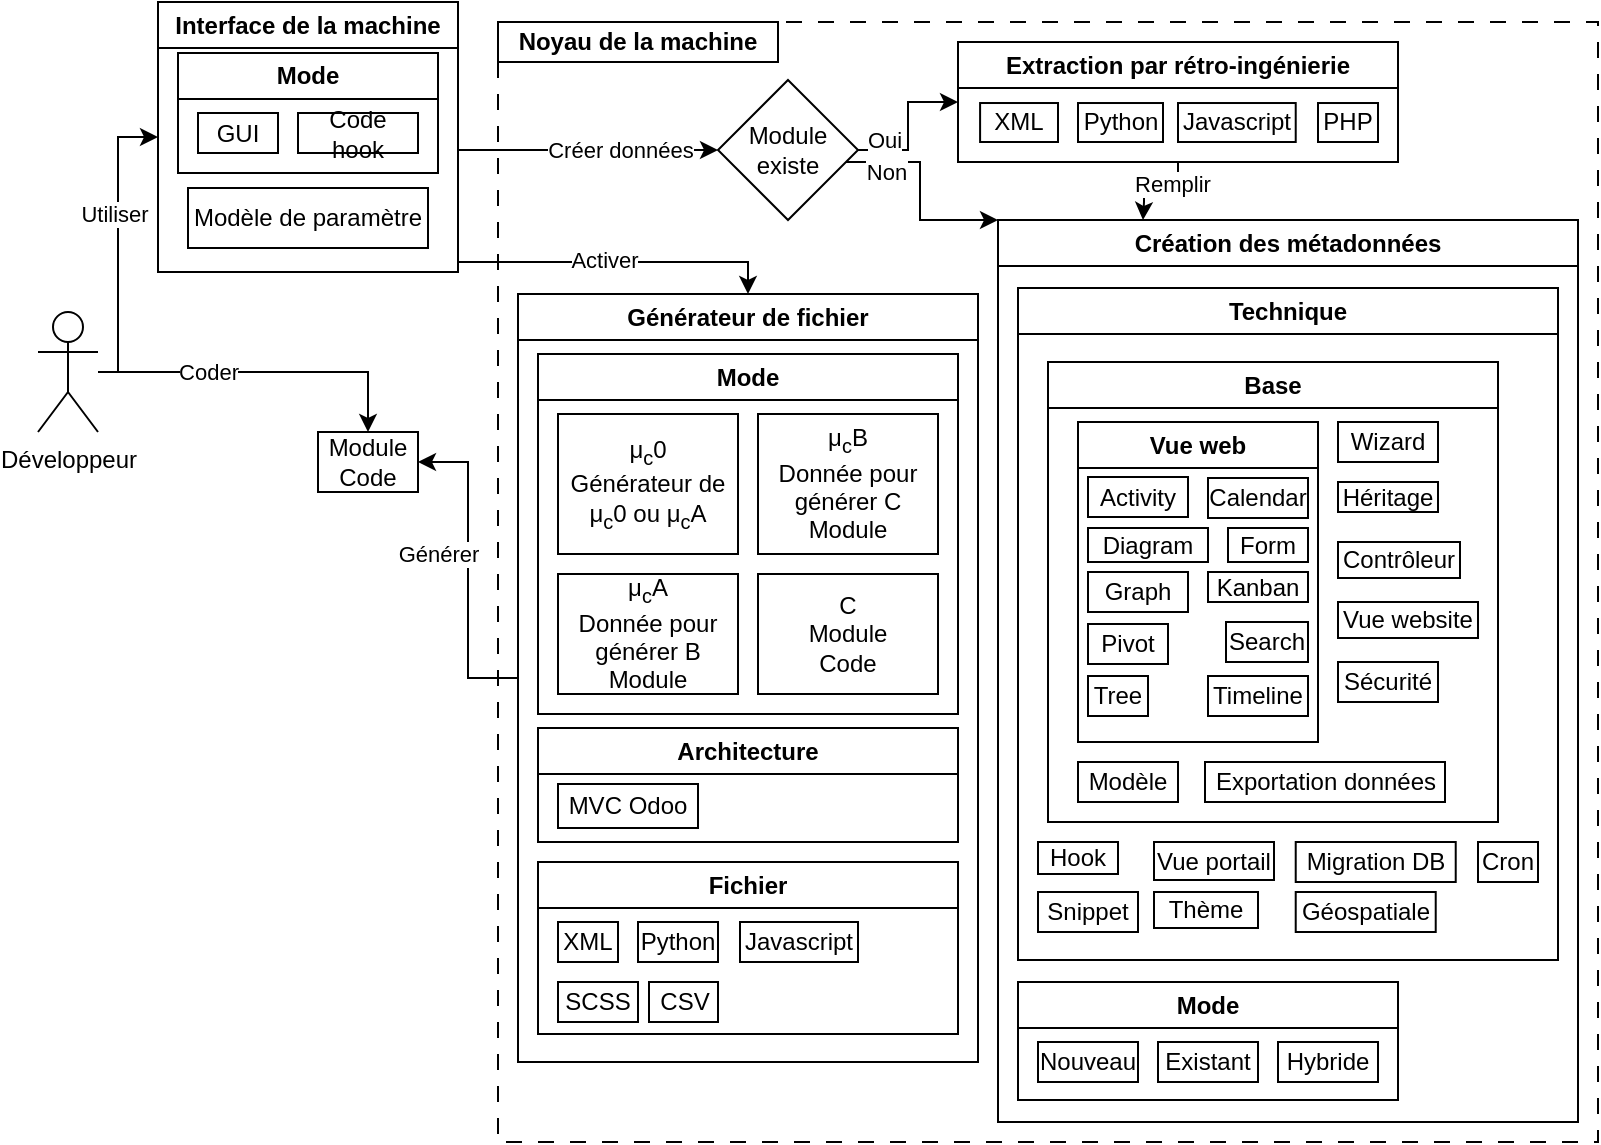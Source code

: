 <mxfile version="21.0.2" type="device"><diagram name="Page-1" id="dVHWzG8RP2AMtaLoQeyT"><mxGraphModel dx="3208" dy="930" grid="1" gridSize="10" guides="1" tooltips="1" connect="1" arrows="1" fold="1" page="1" pageScale="1" pageWidth="827" pageHeight="1169" math="0" shadow="0"><root><mxCell id="0"/><mxCell id="1" parent="0"/><mxCell id="H0Z_BNt8wDzkqQ_4guL6-41" value="" style="rounded=0;whiteSpace=wrap;html=1;dashed=1;dashPattern=8 8;fillColor=none;" parent="1" vertex="1"><mxGeometry x="230" y="150" width="550" height="560" as="geometry"/></mxCell><mxCell id="H0Z_BNt8wDzkqQ_4guL6-45" style="edgeStyle=orthogonalEdgeStyle;rounded=0;orthogonalLoop=1;jettySize=auto;html=1;entryX=0;entryY=0.5;entryDx=0;entryDy=0;" parent="1" source="H0Z_BNt8wDzkqQ_4guL6-2" target="H0Z_BNt8wDzkqQ_4guL6-3" edge="1"><mxGeometry relative="1" as="geometry"><Array as="points"><mxPoint x="40" y="208"/></Array></mxGeometry></mxCell><mxCell id="2Qqp41gV9CjX9F9xW-2M-68" value="Utiliser" style="edgeLabel;html=1;align=center;verticalAlign=middle;resizable=0;points=[];" vertex="1" connectable="0" parent="H0Z_BNt8wDzkqQ_4guL6-45"><mxGeometry x="0.204" y="2" relative="1" as="geometry"><mxPoint as="offset"/></mxGeometry></mxCell><mxCell id="2Qqp41gV9CjX9F9xW-2M-26" style="edgeStyle=orthogonalEdgeStyle;rounded=0;orthogonalLoop=1;jettySize=auto;html=1;entryX=0.5;entryY=0;entryDx=0;entryDy=0;" edge="1" parent="1" source="H0Z_BNt8wDzkqQ_4guL6-2" target="H0Z_BNt8wDzkqQ_4guL6-42"><mxGeometry relative="1" as="geometry"/></mxCell><mxCell id="2Qqp41gV9CjX9F9xW-2M-62" value="Coder" style="edgeLabel;html=1;align=center;verticalAlign=middle;resizable=0;points=[];" vertex="1" connectable="0" parent="2Qqp41gV9CjX9F9xW-2M-26"><mxGeometry x="-0.337" relative="1" as="geometry"><mxPoint as="offset"/></mxGeometry></mxCell><mxCell id="H0Z_BNt8wDzkqQ_4guL6-2" value="&lt;span data-darkreader-inline-bgcolor=&quot;&quot; style=&quot;background-color: rgb(255, 255, 255); --darkreader-inline-bgcolor: #181a1b;&quot;&gt;Développeur&lt;/span&gt;" style="shape=umlActor;verticalLabelPosition=bottom;verticalAlign=top;html=1;outlineConnect=0;" parent="1" vertex="1"><mxGeometry y="295" width="30" height="60" as="geometry"/></mxCell><mxCell id="2Qqp41gV9CjX9F9xW-2M-31" style="edgeStyle=orthogonalEdgeStyle;rounded=0;orthogonalLoop=1;jettySize=auto;html=1;" edge="1" parent="1" source="H0Z_BNt8wDzkqQ_4guL6-3" target="H0Z_BNt8wDzkqQ_4guL6-6"><mxGeometry relative="1" as="geometry"><Array as="points"><mxPoint x="315" y="270"/><mxPoint x="355" y="270"/></Array></mxGeometry></mxCell><mxCell id="2Qqp41gV9CjX9F9xW-2M-71" value="Activer" style="edgeLabel;html=1;align=center;verticalAlign=middle;resizable=0;points=[];" vertex="1" connectable="0" parent="2Qqp41gV9CjX9F9xW-2M-31"><mxGeometry x="-0.099" y="1" relative="1" as="geometry"><mxPoint as="offset"/></mxGeometry></mxCell><mxCell id="2Qqp41gV9CjX9F9xW-2M-36" style="edgeStyle=orthogonalEdgeStyle;rounded=0;orthogonalLoop=1;jettySize=auto;html=1;entryX=0;entryY=0;entryDx=0;entryDy=0;exitX=0.5;exitY=1;exitDx=0;exitDy=0;" edge="1" parent="1" source="2Qqp41gV9CjX9F9xW-2M-1" target="H0Z_BNt8wDzkqQ_4guL6-5"><mxGeometry relative="1" as="geometry"><Array as="points"><mxPoint x="441" y="220"/></Array></mxGeometry></mxCell><mxCell id="2Qqp41gV9CjX9F9xW-2M-63" value="Non" style="edgeLabel;html=1;align=center;verticalAlign=middle;resizable=0;points=[];" vertex="1" connectable="0" parent="2Qqp41gV9CjX9F9xW-2M-36"><mxGeometry x="-0.471" y="1" relative="1" as="geometry"><mxPoint x="35" y="6" as="offset"/></mxGeometry></mxCell><mxCell id="2Qqp41gV9CjX9F9xW-2M-37" style="edgeStyle=orthogonalEdgeStyle;rounded=0;orthogonalLoop=1;jettySize=auto;html=1;entryX=0;entryY=0.5;entryDx=0;entryDy=0;" edge="1" parent="1" target="2Qqp41gV9CjX9F9xW-2M-1"><mxGeometry relative="1" as="geometry"><mxPoint x="210" y="214" as="sourcePoint"/><Array as="points"><mxPoint x="210" y="214"/></Array></mxGeometry></mxCell><mxCell id="2Qqp41gV9CjX9F9xW-2M-72" value="Créer données" style="edgeLabel;html=1;align=center;verticalAlign=middle;resizable=0;points=[];" vertex="1" connectable="0" parent="2Qqp41gV9CjX9F9xW-2M-37"><mxGeometry x="0.327" relative="1" as="geometry"><mxPoint x="-6" as="offset"/></mxGeometry></mxCell><mxCell id="H0Z_BNt8wDzkqQ_4guL6-10" style="edgeStyle=orthogonalEdgeStyle;rounded=0;orthogonalLoop=1;jettySize=auto;html=1;entryX=0.25;entryY=0;entryDx=0;entryDy=0;exitX=0.5;exitY=1;exitDx=0;exitDy=0;" parent="1" source="H0Z_BNt8wDzkqQ_4guL6-4" target="H0Z_BNt8wDzkqQ_4guL6-5" edge="1"><mxGeometry relative="1" as="geometry"><Array as="points"><mxPoint x="570" y="230"/><mxPoint x="553" y="230"/><mxPoint x="553" y="240"/><mxPoint x="553" y="240"/></Array></mxGeometry></mxCell><mxCell id="2Qqp41gV9CjX9F9xW-2M-75" value="Remplir" style="edgeLabel;html=1;align=center;verticalAlign=middle;resizable=0;points=[];" vertex="1" connectable="0" parent="H0Z_BNt8wDzkqQ_4guL6-10"><mxGeometry x="-0.423" y="1" relative="1" as="geometry"><mxPoint as="offset"/></mxGeometry></mxCell><mxCell id="H0Z_BNt8wDzkqQ_4guL6-5" value="Création des métadonnées" style="swimlane;whiteSpace=wrap;html=1;" parent="1" vertex="1"><mxGeometry x="480" y="249" width="290" height="451" as="geometry"/></mxCell><mxCell id="H0Z_BNt8wDzkqQ_4guL6-17" value="Technique" style="swimlane;whiteSpace=wrap;html=1;" parent="H0Z_BNt8wDzkqQ_4guL6-5" vertex="1"><mxGeometry x="10" y="34" width="270" height="336" as="geometry"/></mxCell><mxCell id="2Qqp41gV9CjX9F9xW-2M-10" value="Vue website" style="rounded=0;whiteSpace=wrap;html=1;" vertex="1" parent="H0Z_BNt8wDzkqQ_4guL6-17"><mxGeometry x="160" y="157" width="70" height="18" as="geometry"/></mxCell><mxCell id="2Qqp41gV9CjX9F9xW-2M-11" value="Vue portail" style="rounded=0;whiteSpace=wrap;html=1;" vertex="1" parent="H0Z_BNt8wDzkqQ_4guL6-17"><mxGeometry x="68" y="277" width="60" height="19" as="geometry"/></mxCell><mxCell id="2Qqp41gV9CjX9F9xW-2M-16" value="Snippet" style="rounded=0;whiteSpace=wrap;html=1;" vertex="1" parent="H0Z_BNt8wDzkqQ_4guL6-17"><mxGeometry x="10" y="302" width="50" height="20" as="geometry"/></mxCell><mxCell id="2Qqp41gV9CjX9F9xW-2M-17" value="Thème" style="rounded=0;whiteSpace=wrap;html=1;" vertex="1" parent="H0Z_BNt8wDzkqQ_4guL6-17"><mxGeometry x="68" y="302" width="52" height="18" as="geometry"/></mxCell><mxCell id="H0Z_BNt8wDzkqQ_4guL6-19" value="Mode" style="swimlane;whiteSpace=wrap;html=1;" parent="H0Z_BNt8wDzkqQ_4guL6-5" vertex="1"><mxGeometry x="10" y="381" width="190" height="59" as="geometry"/></mxCell><mxCell id="H0Z_BNt8wDzkqQ_4guL6-21" value="Existant" style="rounded=0;whiteSpace=wrap;html=1;" parent="H0Z_BNt8wDzkqQ_4guL6-19" vertex="1"><mxGeometry x="70" y="30" width="50" height="20" as="geometry"/></mxCell><mxCell id="H0Z_BNt8wDzkqQ_4guL6-20" value="Nouveau" style="rounded=0;whiteSpace=wrap;html=1;" parent="H0Z_BNt8wDzkqQ_4guL6-19" vertex="1"><mxGeometry x="10" y="30" width="50" height="20" as="geometry"/></mxCell><mxCell id="2Qqp41gV9CjX9F9xW-2M-25" value="Hybride" style="rounded=0;whiteSpace=wrap;html=1;" vertex="1" parent="H0Z_BNt8wDzkqQ_4guL6-19"><mxGeometry x="130" y="30" width="50" height="20" as="geometry"/></mxCell><mxCell id="H0Z_BNt8wDzkqQ_4guL6-44" style="edgeStyle=orthogonalEdgeStyle;rounded=0;orthogonalLoop=1;jettySize=auto;html=1;entryX=1;entryY=0.5;entryDx=0;entryDy=0;" parent="1" source="H0Z_BNt8wDzkqQ_4guL6-6" target="H0Z_BNt8wDzkqQ_4guL6-42" edge="1"><mxGeometry relative="1" as="geometry"/></mxCell><mxCell id="2Qqp41gV9CjX9F9xW-2M-74" value="Générer" style="edgeLabel;html=1;align=center;verticalAlign=middle;resizable=0;points=[];" vertex="1" connectable="0" parent="H0Z_BNt8wDzkqQ_4guL6-44"><mxGeometry x="0.117" relative="1" as="geometry"><mxPoint x="-15" y="1" as="offset"/></mxGeometry></mxCell><mxCell id="H0Z_BNt8wDzkqQ_4guL6-6" value="Générateur de fichier" style="swimlane;whiteSpace=wrap;html=1;" parent="1" vertex="1"><mxGeometry x="240" y="286" width="230" height="384" as="geometry"/></mxCell><mxCell id="H0Z_BNt8wDzkqQ_4guL6-22" value="Mode" style="swimlane;whiteSpace=wrap;html=1;" parent="H0Z_BNt8wDzkqQ_4guL6-6" vertex="1"><mxGeometry x="10" y="30" width="210" height="180" as="geometry"/></mxCell><mxCell id="H0Z_BNt8wDzkqQ_4guL6-26" value="&lt;div&gt;C&lt;/div&gt;&lt;div&gt;Module&lt;/div&gt;&lt;div&gt;Code&lt;br&gt;&lt;/div&gt;" style="rounded=0;whiteSpace=wrap;html=1;" parent="H0Z_BNt8wDzkqQ_4guL6-22" vertex="1"><mxGeometry x="110" y="110" width="90" height="60" as="geometry"/></mxCell><mxCell id="H0Z_BNt8wDzkqQ_4guL6-23" value="&lt;div&gt;μ&lt;sub&gt;c&lt;/sub&gt;0&lt;/div&gt;&lt;div&gt;Générateur de μ&lt;sub&gt;c&lt;/sub&gt;0 ou μ&lt;sub&gt;c&lt;/sub&gt;A&lt;/div&gt;" style="rounded=0;whiteSpace=wrap;html=1;" parent="H0Z_BNt8wDzkqQ_4guL6-22" vertex="1"><mxGeometry x="10" y="30" width="90" height="70" as="geometry"/></mxCell><mxCell id="H0Z_BNt8wDzkqQ_4guL6-24" value="&lt;div&gt;μ&lt;sub&gt;c&lt;/sub&gt;A&lt;/div&gt;&lt;div&gt;Donnée pour générer B&lt;/div&gt;&lt;div&gt;Module&lt;br&gt;&lt;/div&gt;" style="rounded=0;whiteSpace=wrap;html=1;" parent="H0Z_BNt8wDzkqQ_4guL6-22" vertex="1"><mxGeometry x="10" y="110" width="90" height="60" as="geometry"/></mxCell><mxCell id="H0Z_BNt8wDzkqQ_4guL6-25" value="&lt;div&gt;μ&lt;sub&gt;c&lt;/sub&gt;B&lt;/div&gt;&lt;div&gt;Donnée pour générer C&lt;br&gt;&lt;/div&gt;&lt;div&gt;Module&lt;br&gt;&lt;/div&gt;" style="rounded=0;whiteSpace=wrap;html=1;" parent="H0Z_BNt8wDzkqQ_4guL6-22" vertex="1"><mxGeometry x="110" y="30" width="90" height="70" as="geometry"/></mxCell><mxCell id="H0Z_BNt8wDzkqQ_4guL6-31" value="Fichier" style="swimlane;whiteSpace=wrap;html=1;" parent="H0Z_BNt8wDzkqQ_4guL6-6" vertex="1"><mxGeometry x="10" y="284" width="210" height="86" as="geometry"/></mxCell><mxCell id="H0Z_BNt8wDzkqQ_4guL6-34" value="CSV" style="rounded=0;whiteSpace=wrap;html=1;" parent="H0Z_BNt8wDzkqQ_4guL6-31" vertex="1"><mxGeometry x="55.5" y="60" width="34.5" height="20" as="geometry"/></mxCell><mxCell id="H0Z_BNt8wDzkqQ_4guL6-33" value="Python" style="rounded=0;whiteSpace=wrap;html=1;" parent="H0Z_BNt8wDzkqQ_4guL6-31" vertex="1"><mxGeometry x="50" y="30" width="40" height="20" as="geometry"/></mxCell><mxCell id="H0Z_BNt8wDzkqQ_4guL6-32" value="XML" style="rounded=0;whiteSpace=wrap;html=1;" parent="H0Z_BNt8wDzkqQ_4guL6-31" vertex="1"><mxGeometry x="10" y="30" width="30" height="20" as="geometry"/></mxCell><mxCell id="H0Z_BNt8wDzkqQ_4guL6-37" value="Javascript" style="rounded=0;whiteSpace=wrap;html=1;" parent="H0Z_BNt8wDzkqQ_4guL6-31" vertex="1"><mxGeometry x="101" y="30" width="59" height="20" as="geometry"/></mxCell><mxCell id="H0Z_BNt8wDzkqQ_4guL6-42" value="&lt;div&gt;Module&lt;/div&gt;&lt;div&gt;Code&lt;br&gt;&lt;/div&gt;" style="rounded=0;whiteSpace=wrap;html=1;" parent="1" vertex="1"><mxGeometry x="140" y="355" width="50" height="30" as="geometry"/></mxCell><mxCell id="2Qqp41gV9CjX9F9xW-2M-3" style="edgeStyle=orthogonalEdgeStyle;rounded=0;orthogonalLoop=1;jettySize=auto;html=1;entryX=0;entryY=0.5;entryDx=0;entryDy=0;" edge="1" parent="1" source="2Qqp41gV9CjX9F9xW-2M-1" target="H0Z_BNt8wDzkqQ_4guL6-4"><mxGeometry relative="1" as="geometry"/></mxCell><mxCell id="2Qqp41gV9CjX9F9xW-2M-5" value="Oui" style="edgeLabel;html=1;align=center;verticalAlign=middle;resizable=0;points=[];" vertex="1" connectable="0" parent="2Qqp41gV9CjX9F9xW-2M-3"><mxGeometry x="-0.229" relative="1" as="geometry"><mxPoint x="-12" y="-2" as="offset"/></mxGeometry></mxCell><mxCell id="2Qqp41gV9CjX9F9xW-2M-1" value="&lt;div&gt;Module&lt;/div&gt;&lt;div&gt;existe&lt;/div&gt;" style="rhombus;whiteSpace=wrap;html=1;" vertex="1" parent="1"><mxGeometry x="340" y="179" width="70" height="70" as="geometry"/></mxCell><mxCell id="2Qqp41gV9CjX9F9xW-2M-13" value="Géospatiale" style="rounded=0;whiteSpace=wrap;html=1;" vertex="1" parent="1"><mxGeometry x="628.86" y="585" width="70" height="20" as="geometry"/></mxCell><mxCell id="2Qqp41gV9CjX9F9xW-2M-15" value="Hook" style="rounded=0;whiteSpace=wrap;html=1;" vertex="1" parent="1"><mxGeometry x="500" y="560" width="40" height="16" as="geometry"/></mxCell><mxCell id="2Qqp41gV9CjX9F9xW-2M-24" value="SCSS" style="rounded=0;whiteSpace=wrap;html=1;" vertex="1" parent="1"><mxGeometry x="260" y="630" width="40" height="20" as="geometry"/></mxCell><mxCell id="2Qqp41gV9CjX9F9xW-2M-33" value="Base" style="swimlane;whiteSpace=wrap;html=1;" vertex="1" parent="1"><mxGeometry x="505" y="320" width="225" height="230" as="geometry"/></mxCell><mxCell id="H0Z_BNt8wDzkqQ_4guL6-16" value="Sécurité" style="rounded=0;whiteSpace=wrap;html=1;" parent="2Qqp41gV9CjX9F9xW-2M-33" vertex="1"><mxGeometry x="145" y="150" width="50" height="20" as="geometry"/></mxCell><mxCell id="H0Z_BNt8wDzkqQ_4guL6-14" value="Contrôleur" style="rounded=0;whiteSpace=wrap;html=1;" parent="2Qqp41gV9CjX9F9xW-2M-33" vertex="1"><mxGeometry x="145" y="90" width="61" height="18" as="geometry"/></mxCell><mxCell id="2Qqp41gV9CjX9F9xW-2M-20" value="Wizard" style="rounded=0;whiteSpace=wrap;html=1;" vertex="1" parent="2Qqp41gV9CjX9F9xW-2M-33"><mxGeometry x="145" y="30" width="50" height="20" as="geometry"/></mxCell><mxCell id="2Qqp41gV9CjX9F9xW-2M-32" value="Héritage" style="rounded=0;whiteSpace=wrap;html=1;" vertex="1" parent="2Qqp41gV9CjX9F9xW-2M-33"><mxGeometry x="145" y="60" width="50" height="15" as="geometry"/></mxCell><mxCell id="H0Z_BNt8wDzkqQ_4guL6-15" value="Modèle" style="rounded=0;whiteSpace=wrap;html=1;" parent="2Qqp41gV9CjX9F9xW-2M-33" vertex="1"><mxGeometry x="15" y="200" width="50" height="20" as="geometry"/></mxCell><mxCell id="2Qqp41gV9CjX9F9xW-2M-18" value="Exportation données" style="rounded=0;whiteSpace=wrap;html=1;" vertex="1" parent="2Qqp41gV9CjX9F9xW-2M-33"><mxGeometry x="78.5" y="200" width="120" height="20" as="geometry"/></mxCell><mxCell id="2Qqp41gV9CjX9F9xW-2M-59" value="Architecture" style="swimlane;whiteSpace=wrap;html=1;" vertex="1" parent="1"><mxGeometry x="250" y="503" width="210" height="57" as="geometry"/></mxCell><mxCell id="H0Z_BNt8wDzkqQ_4guL6-29" value="MVC Odoo" style="rounded=0;whiteSpace=wrap;html=1;" parent="2Qqp41gV9CjX9F9xW-2M-59" vertex="1"><mxGeometry x="10" y="28" width="70" height="22" as="geometry"/></mxCell><mxCell id="2Qqp41gV9CjX9F9xW-2M-66" value="" style="group" vertex="1" connectable="0" parent="1"><mxGeometry x="60" y="140" width="150" height="135" as="geometry"/></mxCell><mxCell id="H0Z_BNt8wDzkqQ_4guL6-3" value="Interface de la machine" style="swimlane;whiteSpace=wrap;html=1;" parent="2Qqp41gV9CjX9F9xW-2M-66" vertex="1"><mxGeometry width="150" height="135" as="geometry"/></mxCell><mxCell id="H0Z_BNt8wDzkqQ_4guL6-7" value="Modèle de paramètre" style="rounded=0;whiteSpace=wrap;html=1;" parent="H0Z_BNt8wDzkqQ_4guL6-3" vertex="1"><mxGeometry x="15" y="93" width="120" height="30" as="geometry"/></mxCell><mxCell id="2Qqp41gV9CjX9F9xW-2M-27" value="Mode" style="swimlane;whiteSpace=wrap;html=1;" vertex="1" parent="2Qqp41gV9CjX9F9xW-2M-66"><mxGeometry x="10" y="25.5" width="130" height="60" as="geometry"/></mxCell><mxCell id="2Qqp41gV9CjX9F9xW-2M-28" value="GUI" style="rounded=0;whiteSpace=wrap;html=1;" vertex="1" parent="2Qqp41gV9CjX9F9xW-2M-27"><mxGeometry x="10" y="30" width="40" height="20" as="geometry"/></mxCell><mxCell id="2Qqp41gV9CjX9F9xW-2M-29" value="Code hook" style="rounded=0;whiteSpace=wrap;html=1;" vertex="1" parent="2Qqp41gV9CjX9F9xW-2M-27"><mxGeometry x="60" y="30" width="60" height="20" as="geometry"/></mxCell><mxCell id="2Qqp41gV9CjX9F9xW-2M-69" value="&lt;b&gt;Noyau de la machine&lt;br&gt;&lt;/b&gt;" style="rounded=0;whiteSpace=wrap;html=1;" vertex="1" parent="1"><mxGeometry x="230" y="150" width="140" height="20" as="geometry"/></mxCell><mxCell id="H0Z_BNt8wDzkqQ_4guL6-4" value="Extraction par rétro-ingénierie" style="swimlane;whiteSpace=wrap;html=1;container=0;" parent="1" vertex="1"><mxGeometry x="460" y="160" width="220" height="60" as="geometry"/></mxCell><mxCell id="H0Z_BNt8wDzkqQ_4guL6-40" value="XML" style="rounded=0;whiteSpace=wrap;html=1;" parent="1" vertex="1"><mxGeometry x="471.05" y="190.51" width="38.95" height="19.49" as="geometry"/></mxCell><mxCell id="H0Z_BNt8wDzkqQ_4guL6-39" value="Python" style="rounded=0;whiteSpace=wrap;html=1;" parent="1" vertex="1"><mxGeometry x="520" y="190.51" width="42.5" height="19.49" as="geometry"/></mxCell><mxCell id="2Qqp41gV9CjX9F9xW-2M-9" value="PHP" style="rounded=0;whiteSpace=wrap;html=1;" vertex="1" parent="1"><mxGeometry x="640" y="190.51" width="30" height="19.49" as="geometry"/></mxCell><mxCell id="2Qqp41gV9CjX9F9xW-2M-21" value="Javascript" style="rounded=0;whiteSpace=wrap;html=1;" vertex="1" parent="1"><mxGeometry x="570" y="190.51" width="58.86" height="19.49" as="geometry"/></mxCell><mxCell id="2Qqp41gV9CjX9F9xW-2M-39" value="Vue web" style="swimlane;whiteSpace=wrap;html=1;container=0;" vertex="1" parent="1"><mxGeometry x="520" y="350" width="120" height="160" as="geometry"/></mxCell><mxCell id="2Qqp41gV9CjX9F9xW-2M-43" value="Form" style="rounded=0;whiteSpace=wrap;html=1;" vertex="1" parent="1"><mxGeometry x="595" y="403" width="40" height="17" as="geometry"/></mxCell><mxCell id="2Qqp41gV9CjX9F9xW-2M-49" value="Timeline" style="rounded=0;whiteSpace=wrap;html=1;" vertex="1" parent="1"><mxGeometry x="585" y="477" width="50" height="20" as="geometry"/></mxCell><mxCell id="2Qqp41gV9CjX9F9xW-2M-45" value="Kanban" style="rounded=0;whiteSpace=wrap;html=1;" vertex="1" parent="1"><mxGeometry x="585" y="425" width="50" height="15" as="geometry"/></mxCell><mxCell id="2Qqp41gV9CjX9F9xW-2M-47" value="Pivot" style="rounded=0;whiteSpace=wrap;html=1;" vertex="1" parent="1"><mxGeometry x="525" y="451" width="40" height="20" as="geometry"/></mxCell><mxCell id="2Qqp41gV9CjX9F9xW-2M-44" value="Graph" style="rounded=0;whiteSpace=wrap;html=1;" vertex="1" parent="1"><mxGeometry x="525" y="425" width="50" height="20" as="geometry"/></mxCell><mxCell id="2Qqp41gV9CjX9F9xW-2M-48" value="Search" style="rounded=0;whiteSpace=wrap;html=1;" vertex="1" parent="1"><mxGeometry x="594" y="450" width="41" height="20" as="geometry"/></mxCell><mxCell id="2Qqp41gV9CjX9F9xW-2M-40" value="Activity" style="rounded=0;whiteSpace=wrap;html=1;" vertex="1" parent="1"><mxGeometry x="525" y="377.5" width="50" height="20" as="geometry"/></mxCell><mxCell id="2Qqp41gV9CjX9F9xW-2M-41" value="Calendar" style="rounded=0;whiteSpace=wrap;html=1;" vertex="1" parent="1"><mxGeometry x="585" y="378" width="50" height="20" as="geometry"/></mxCell><mxCell id="2Qqp41gV9CjX9F9xW-2M-42" value="Diagram" style="rounded=0;whiteSpace=wrap;html=1;" vertex="1" parent="1"><mxGeometry x="525" y="403" width="60" height="17" as="geometry"/></mxCell><mxCell id="2Qqp41gV9CjX9F9xW-2M-50" value="Tree" style="rounded=0;whiteSpace=wrap;html=1;" vertex="1" parent="1"><mxGeometry x="525" y="477" width="30" height="20" as="geometry"/></mxCell><mxCell id="2Qqp41gV9CjX9F9xW-2M-14" value="Migration DB" style="rounded=0;whiteSpace=wrap;html=1;" vertex="1" parent="1"><mxGeometry x="628.86" y="560" width="80" height="20" as="geometry"/></mxCell><mxCell id="2Qqp41gV9CjX9F9xW-2M-23" value="Cron" style="rounded=0;whiteSpace=wrap;html=1;" vertex="1" parent="1"><mxGeometry x="720" y="560" width="30" height="20" as="geometry"/></mxCell></root></mxGraphModel></diagram></mxfile>